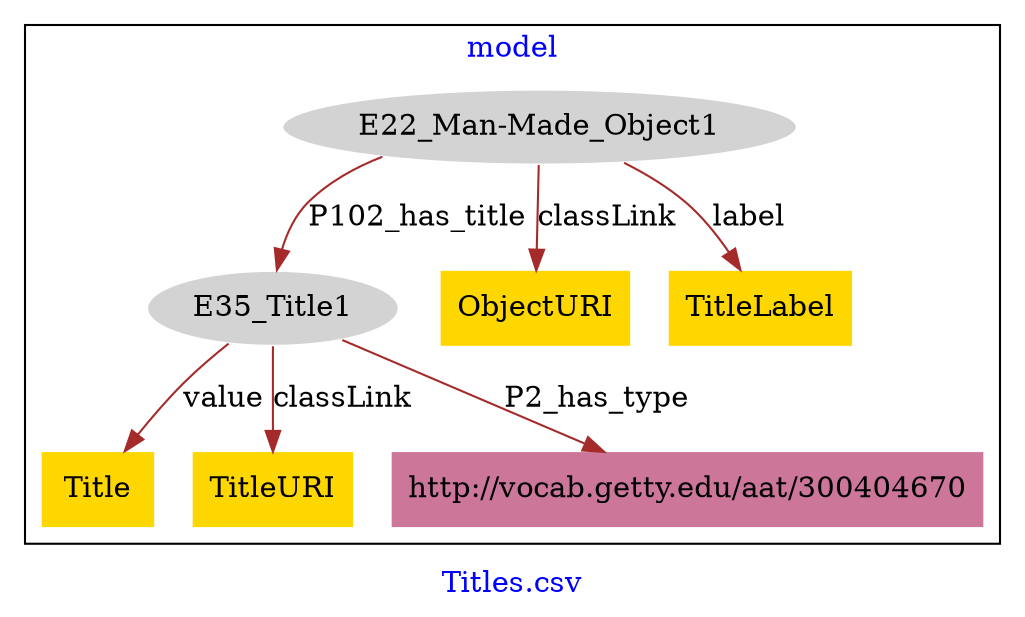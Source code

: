 digraph n0 {
fontcolor="blue"
remincross="true"
label="Titles.csv"
subgraph cluster {
label="model"
n2[style="filled",color="white",fillcolor="lightgray",label="E22_Man-Made_Object1"];
n3[style="filled",color="white",fillcolor="lightgray",label="E35_Title1"];
n4[shape="plaintext",style="filled",fillcolor="gold",label="ObjectURI"];
n5[shape="plaintext",style="filled",fillcolor="gold",label="Title"];
n6[shape="plaintext",style="filled",fillcolor="gold",label="TitleLabel"];
n7[shape="plaintext",style="filled",fillcolor="gold",label="TitleURI"];
n8[shape="plaintext",style="filled",fillcolor="#CC7799",label="http://vocab.getty.edu/aat/300404670"];
}
n2 -> n3[color="brown",fontcolor="black",label="P102_has_title"]
n2 -> n4[color="brown",fontcolor="black",label="classLink"]
n3 -> n5[color="brown",fontcolor="black",label="value"]
n2 -> n6[color="brown",fontcolor="black",label="label"]
n3 -> n7[color="brown",fontcolor="black",label="classLink"]
n3 -> n8[color="brown",fontcolor="black",label="P2_has_type"]
}
